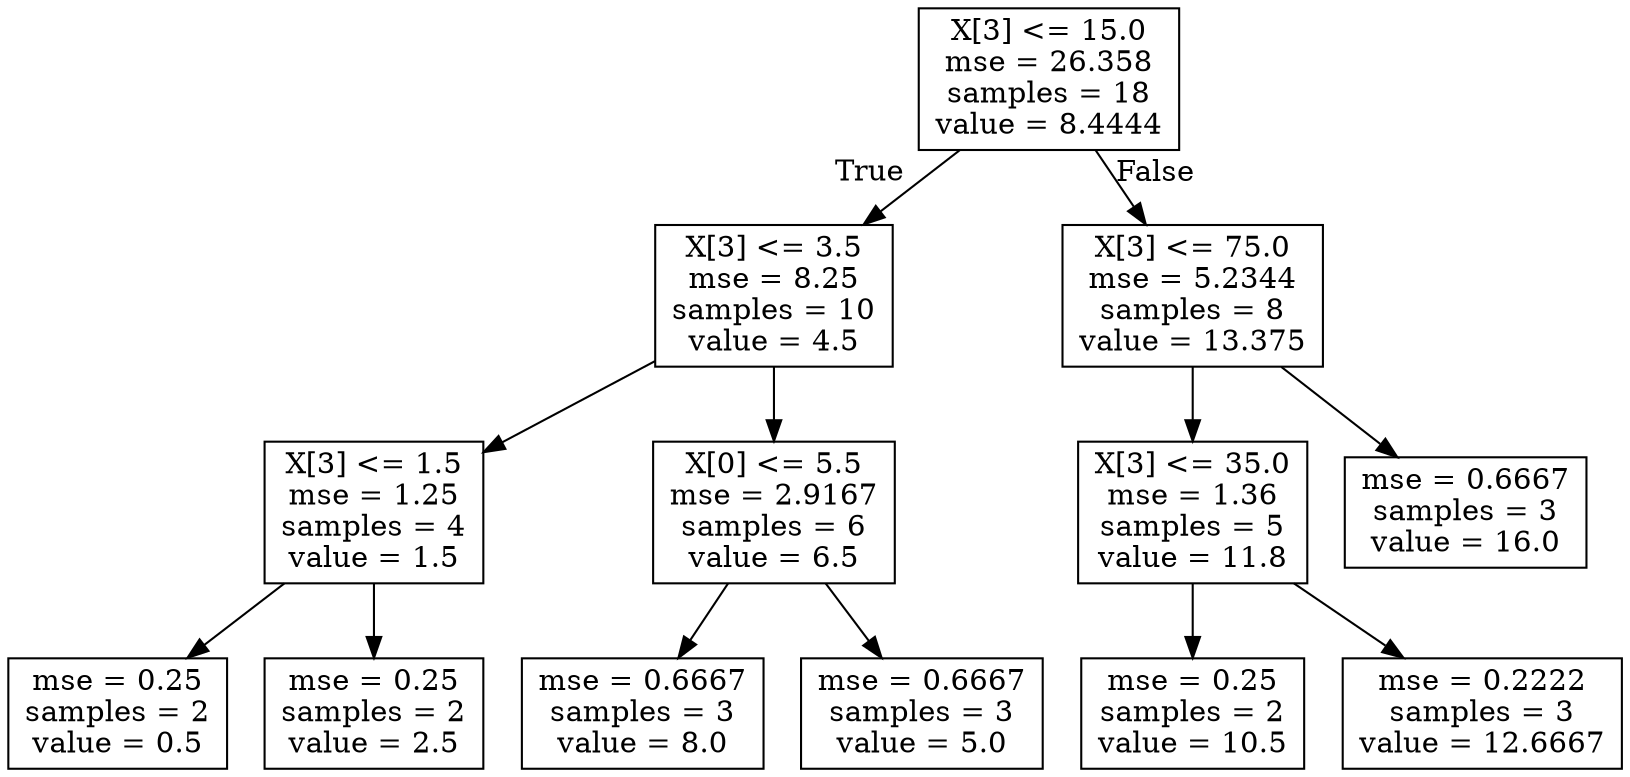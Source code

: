 digraph Tree {
node [shape=box] ;
0 [label="X[3] <= 15.0\nmse = 26.358\nsamples = 18\nvalue = 8.4444"] ;
1 [label="X[3] <= 3.5\nmse = 8.25\nsamples = 10\nvalue = 4.5"] ;
0 -> 1 [labeldistance=2.5, labelangle=45, headlabel="True"] ;
2 [label="X[3] <= 1.5\nmse = 1.25\nsamples = 4\nvalue = 1.5"] ;
1 -> 2 ;
3 [label="mse = 0.25\nsamples = 2\nvalue = 0.5"] ;
2 -> 3 ;
4 [label="mse = 0.25\nsamples = 2\nvalue = 2.5"] ;
2 -> 4 ;
5 [label="X[0] <= 5.5\nmse = 2.9167\nsamples = 6\nvalue = 6.5"] ;
1 -> 5 ;
6 [label="mse = 0.6667\nsamples = 3\nvalue = 8.0"] ;
5 -> 6 ;
7 [label="mse = 0.6667\nsamples = 3\nvalue = 5.0"] ;
5 -> 7 ;
8 [label="X[3] <= 75.0\nmse = 5.2344\nsamples = 8\nvalue = 13.375"] ;
0 -> 8 [labeldistance=2.5, labelangle=-45, headlabel="False"] ;
9 [label="X[3] <= 35.0\nmse = 1.36\nsamples = 5\nvalue = 11.8"] ;
8 -> 9 ;
10 [label="mse = 0.25\nsamples = 2\nvalue = 10.5"] ;
9 -> 10 ;
11 [label="mse = 0.2222\nsamples = 3\nvalue = 12.6667"] ;
9 -> 11 ;
12 [label="mse = 0.6667\nsamples = 3\nvalue = 16.0"] ;
8 -> 12 ;
}